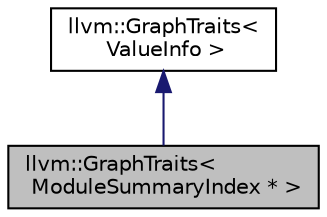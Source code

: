 digraph "llvm::GraphTraits&lt; ModuleSummaryIndex * &gt;"
{
 // LATEX_PDF_SIZE
  bgcolor="transparent";
  edge [fontname="Helvetica",fontsize="10",labelfontname="Helvetica",labelfontsize="10"];
  node [fontname="Helvetica",fontsize="10",shape="box"];
  Node1 [label="llvm::GraphTraits\<\l ModuleSummaryIndex * \>",height=0.2,width=0.4,color="black", fillcolor="grey75", style="filled", fontcolor="black",tooltip=" "];
  Node2 -> Node1 [dir="back",color="midnightblue",fontsize="10",style="solid",fontname="Helvetica"];
  Node2 [label="llvm::GraphTraits\<\l ValueInfo \>",height=0.2,width=0.4,color="black",URL="$structllvm_1_1GraphTraits_3_01ValueInfo_01_4.html",tooltip="GraphTraits definition to build SCC for the index."];
}
